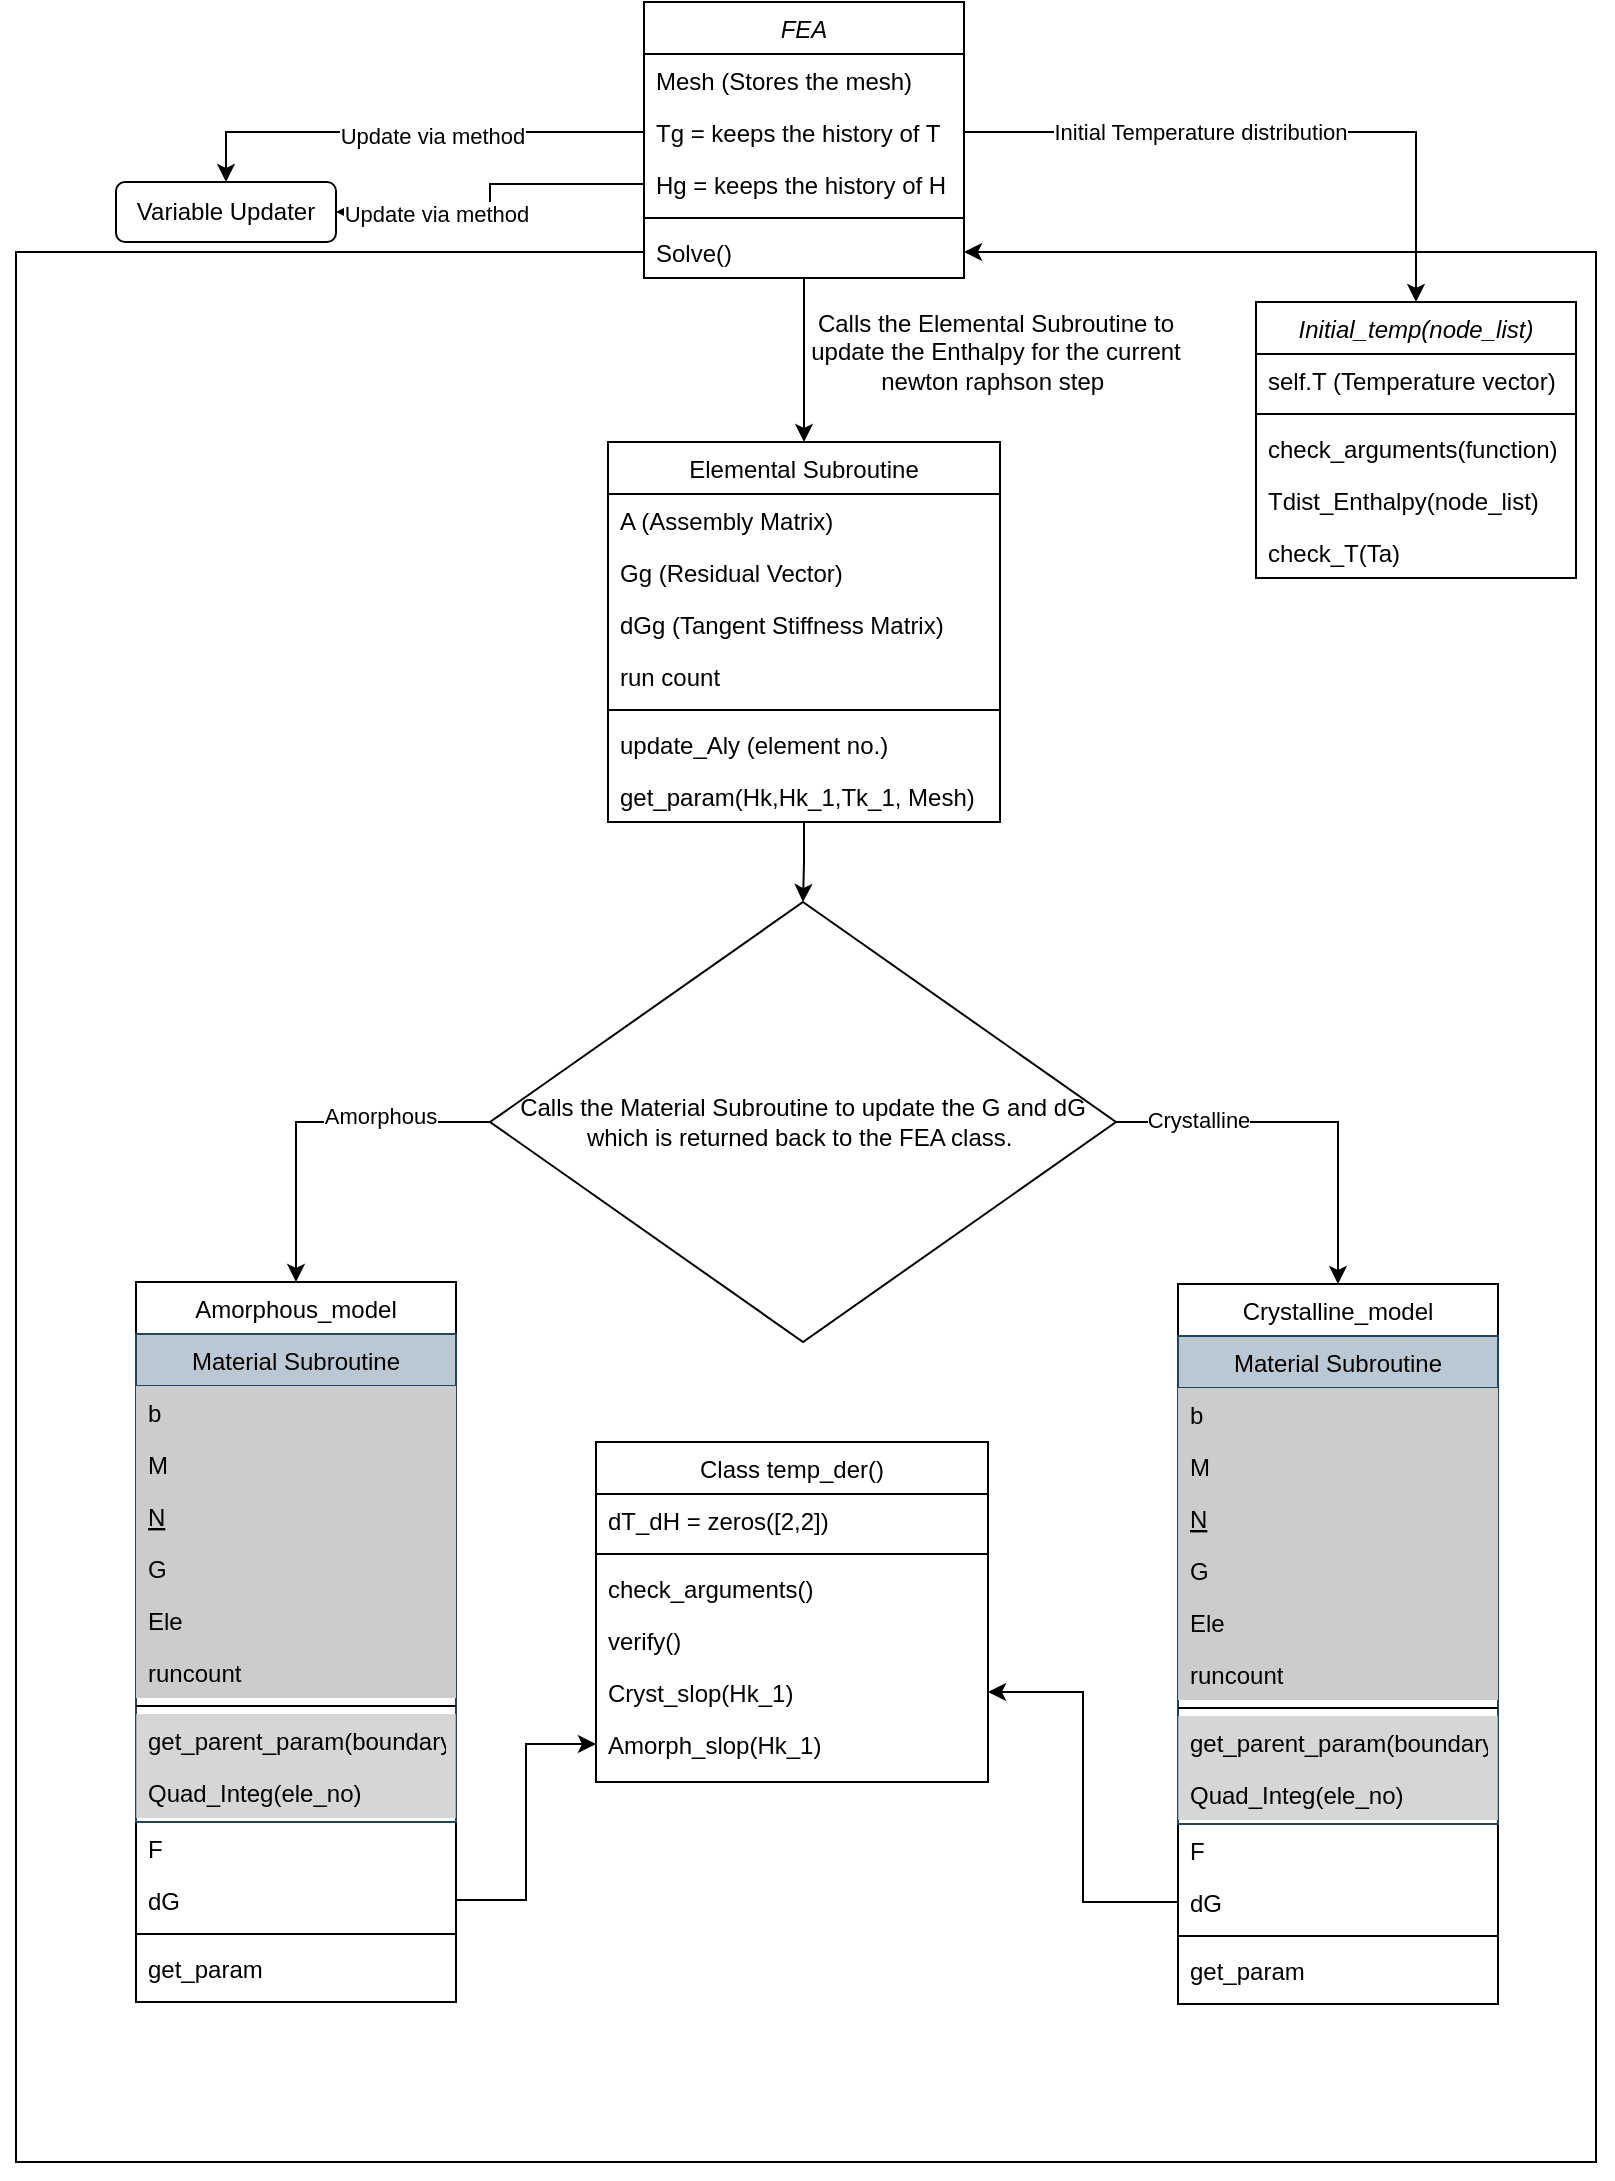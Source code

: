 <mxfile version="21.6.9" type="github">
  <diagram id="C5RBs43oDa-KdzZeNtuy" name="Page-1">
    <mxGraphModel dx="1195" dy="660" grid="1" gridSize="10" guides="1" tooltips="1" connect="1" arrows="1" fold="1" page="1" pageScale="1" pageWidth="827" pageHeight="1169" math="0" shadow="0">
      <root>
        <mxCell id="WIyWlLk6GJQsqaUBKTNV-0" />
        <mxCell id="WIyWlLk6GJQsqaUBKTNV-1" parent="WIyWlLk6GJQsqaUBKTNV-0" />
        <mxCell id="n5Hhk4JCk81zsRMZou9J-4" style="edgeStyle=orthogonalEdgeStyle;rounded=0;orthogonalLoop=1;jettySize=auto;html=1;" edge="1" parent="WIyWlLk6GJQsqaUBKTNV-1" source="zkfFHV4jXpPFQw0GAbJ--0" target="zkfFHV4jXpPFQw0GAbJ--17">
          <mxGeometry relative="1" as="geometry" />
        </mxCell>
        <mxCell id="zkfFHV4jXpPFQw0GAbJ--13" value="Amorphous_model" style="swimlane;fontStyle=0;align=center;verticalAlign=top;childLayout=stackLayout;horizontal=1;startSize=26;horizontalStack=0;resizeParent=1;resizeLast=0;collapsible=1;marginBottom=0;rounded=0;shadow=0;strokeWidth=1;" parent="WIyWlLk6GJQsqaUBKTNV-1" vertex="1">
          <mxGeometry x="80" y="680" width="160" height="360" as="geometry">
            <mxRectangle x="340" y="380" width="170" height="26" as="alternateBounds" />
          </mxGeometry>
        </mxCell>
        <mxCell id="zkfFHV4jXpPFQw0GAbJ--6" value="Material Subroutine" style="swimlane;fontStyle=0;align=center;verticalAlign=top;childLayout=stackLayout;horizontal=1;startSize=26;horizontalStack=0;resizeParent=1;resizeLast=0;collapsible=1;marginBottom=0;rounded=0;shadow=0;strokeWidth=1;fillColor=#bac8d3;strokeColor=#23445d;" parent="zkfFHV4jXpPFQw0GAbJ--13" vertex="1">
          <mxGeometry y="26" width="160" height="244" as="geometry">
            <mxRectangle y="26" width="160" height="26" as="alternateBounds" />
          </mxGeometry>
        </mxCell>
        <mxCell id="zkfFHV4jXpPFQw0GAbJ--7" value="b" style="text;align=left;verticalAlign=top;spacingLeft=4;spacingRight=4;overflow=hidden;rotatable=0;points=[[0,0.5],[1,0.5]];portConstraint=eastwest;fillColor=#CCCCCC;" parent="zkfFHV4jXpPFQw0GAbJ--6" vertex="1">
          <mxGeometry y="26" width="160" height="26" as="geometry" />
        </mxCell>
        <mxCell id="zkfFHV4jXpPFQw0GAbJ--8" value="M" style="text;align=left;verticalAlign=top;spacingLeft=4;spacingRight=4;overflow=hidden;rotatable=0;points=[[0,0.5],[1,0.5]];portConstraint=eastwest;rounded=0;shadow=0;html=0;fillColor=#CCCCCC;" parent="zkfFHV4jXpPFQw0GAbJ--6" vertex="1">
          <mxGeometry y="52" width="160" height="26" as="geometry" />
        </mxCell>
        <mxCell id="zkfFHV4jXpPFQw0GAbJ--10" value="N" style="text;align=left;verticalAlign=top;spacingLeft=4;spacingRight=4;overflow=hidden;rotatable=0;points=[[0,0.5],[1,0.5]];portConstraint=eastwest;fontStyle=4;fillColor=#CCCCCC;" parent="zkfFHV4jXpPFQw0GAbJ--6" vertex="1">
          <mxGeometry y="78" width="160" height="26" as="geometry" />
        </mxCell>
        <mxCell id="n5Hhk4JCk81zsRMZou9J-6" value="G" style="text;align=left;verticalAlign=top;spacingLeft=4;spacingRight=4;overflow=hidden;rotatable=0;points=[[0,0.5],[1,0.5]];portConstraint=eastwest;fillColor=#CCCCCC;" vertex="1" parent="zkfFHV4jXpPFQw0GAbJ--6">
          <mxGeometry y="104" width="160" height="26" as="geometry" />
        </mxCell>
        <mxCell id="n5Hhk4JCk81zsRMZou9J-7" value="Ele" style="text;align=left;verticalAlign=top;spacingLeft=4;spacingRight=4;overflow=hidden;rotatable=0;points=[[0,0.5],[1,0.5]];portConstraint=eastwest;fillColor=#CCCCCC;" vertex="1" parent="zkfFHV4jXpPFQw0GAbJ--6">
          <mxGeometry y="130" width="160" height="26" as="geometry" />
        </mxCell>
        <mxCell id="n5Hhk4JCk81zsRMZou9J-8" value="runcount" style="text;align=left;verticalAlign=top;spacingLeft=4;spacingRight=4;overflow=hidden;rotatable=0;points=[[0,0.5],[1,0.5]];portConstraint=eastwest;fillColor=#CCCCCC;" vertex="1" parent="zkfFHV4jXpPFQw0GAbJ--6">
          <mxGeometry y="156" width="160" height="26" as="geometry" />
        </mxCell>
        <mxCell id="zkfFHV4jXpPFQw0GAbJ--9" value="" style="line;html=1;strokeWidth=1;align=left;verticalAlign=middle;spacingTop=-1;spacingLeft=3;spacingRight=3;rotatable=0;labelPosition=right;points=[];portConstraint=eastwest;" parent="zkfFHV4jXpPFQw0GAbJ--6" vertex="1">
          <mxGeometry y="182" width="160" height="8" as="geometry" />
        </mxCell>
        <mxCell id="n5Hhk4JCk81zsRMZou9J-9" value="get_parent_param(boundary node)" style="text;align=left;verticalAlign=top;spacingLeft=4;spacingRight=4;overflow=hidden;rotatable=0;points=[[0,0.5],[1,0.5]];portConstraint=eastwest;fillColor=#CCCCCCCC;" vertex="1" parent="zkfFHV4jXpPFQw0GAbJ--6">
          <mxGeometry y="190" width="160" height="26" as="geometry" />
        </mxCell>
        <mxCell id="n5Hhk4JCk81zsRMZou9J-10" value="Quad_Integ(ele_no)" style="text;align=left;verticalAlign=top;spacingLeft=4;spacingRight=4;overflow=hidden;rotatable=0;points=[[0,0.5],[1,0.5]];portConstraint=eastwest;fillColor=#CCCCCCCC;" vertex="1" parent="zkfFHV4jXpPFQw0GAbJ--6">
          <mxGeometry y="216" width="160" height="26" as="geometry" />
        </mxCell>
        <mxCell id="n5Hhk4JCk81zsRMZou9J-15" value="F" style="text;align=left;verticalAlign=top;spacingLeft=4;spacingRight=4;overflow=hidden;rotatable=0;points=[[0,0.5],[1,0.5]];portConstraint=eastwest;" vertex="1" parent="zkfFHV4jXpPFQw0GAbJ--13">
          <mxGeometry y="270" width="160" height="26" as="geometry" />
        </mxCell>
        <mxCell id="n5Hhk4JCk81zsRMZou9J-14" value="dG" style="text;align=left;verticalAlign=top;spacingLeft=4;spacingRight=4;overflow=hidden;rotatable=0;points=[[0,0.5],[1,0.5]];portConstraint=eastwest;rounded=0;shadow=0;html=0;" vertex="1" parent="zkfFHV4jXpPFQw0GAbJ--13">
          <mxGeometry y="296" width="160" height="26" as="geometry" />
        </mxCell>
        <mxCell id="zkfFHV4jXpPFQw0GAbJ--15" value="" style="line;html=1;strokeWidth=1;align=left;verticalAlign=middle;spacingTop=-1;spacingLeft=3;spacingRight=3;rotatable=0;labelPosition=right;points=[];portConstraint=eastwest;" parent="zkfFHV4jXpPFQw0GAbJ--13" vertex="1">
          <mxGeometry y="322" width="160" height="8" as="geometry" />
        </mxCell>
        <mxCell id="n5Hhk4JCk81zsRMZou9J-16" value="get_param" style="text;align=left;verticalAlign=top;spacingLeft=4;spacingRight=4;overflow=hidden;rotatable=0;points=[[0,0.5],[1,0.5]];portConstraint=eastwest;rounded=0;shadow=0;html=0;" vertex="1" parent="zkfFHV4jXpPFQw0GAbJ--13">
          <mxGeometry y="330" width="160" height="26" as="geometry" />
        </mxCell>
        <mxCell id="n5Hhk4JCk81zsRMZou9J-43" style="edgeStyle=orthogonalEdgeStyle;rounded=0;orthogonalLoop=1;jettySize=auto;html=1;entryX=0.5;entryY=0;entryDx=0;entryDy=0;" edge="1" parent="WIyWlLk6GJQsqaUBKTNV-1" source="zkfFHV4jXpPFQw0GAbJ--17" target="n5Hhk4JCk81zsRMZou9J-42">
          <mxGeometry relative="1" as="geometry" />
        </mxCell>
        <mxCell id="zkfFHV4jXpPFQw0GAbJ--17" value="Elemental Subroutine" style="swimlane;fontStyle=0;align=center;verticalAlign=top;childLayout=stackLayout;horizontal=1;startSize=26;horizontalStack=0;resizeParent=1;resizeLast=0;collapsible=1;marginBottom=0;rounded=0;shadow=0;strokeWidth=1;" parent="WIyWlLk6GJQsqaUBKTNV-1" vertex="1">
          <mxGeometry x="316" y="260" width="196" height="190" as="geometry">
            <mxRectangle x="550" y="140" width="160" height="26" as="alternateBounds" />
          </mxGeometry>
        </mxCell>
        <mxCell id="zkfFHV4jXpPFQw0GAbJ--18" value="A (Assembly Matrix)" style="text;align=left;verticalAlign=top;spacingLeft=4;spacingRight=4;overflow=hidden;rotatable=0;points=[[0,0.5],[1,0.5]];portConstraint=eastwest;" parent="zkfFHV4jXpPFQw0GAbJ--17" vertex="1">
          <mxGeometry y="26" width="196" height="26" as="geometry" />
        </mxCell>
        <mxCell id="zkfFHV4jXpPFQw0GAbJ--19" value="Gg (Residual Vector)" style="text;align=left;verticalAlign=top;spacingLeft=4;spacingRight=4;overflow=hidden;rotatable=0;points=[[0,0.5],[1,0.5]];portConstraint=eastwest;rounded=0;shadow=0;html=0;" parent="zkfFHV4jXpPFQw0GAbJ--17" vertex="1">
          <mxGeometry y="52" width="196" height="26" as="geometry" />
        </mxCell>
        <mxCell id="zkfFHV4jXpPFQw0GAbJ--20" value="dGg (Tangent Stiffness Matrix)" style="text;align=left;verticalAlign=top;spacingLeft=4;spacingRight=4;overflow=hidden;rotatable=0;points=[[0,0.5],[1,0.5]];portConstraint=eastwest;rounded=0;shadow=0;html=0;" parent="zkfFHV4jXpPFQw0GAbJ--17" vertex="1">
          <mxGeometry y="78" width="196" height="26" as="geometry" />
        </mxCell>
        <mxCell id="zkfFHV4jXpPFQw0GAbJ--21" value="run count " style="text;align=left;verticalAlign=top;spacingLeft=4;spacingRight=4;overflow=hidden;rotatable=0;points=[[0,0.5],[1,0.5]];portConstraint=eastwest;rounded=0;shadow=0;html=0;" parent="zkfFHV4jXpPFQw0GAbJ--17" vertex="1">
          <mxGeometry y="104" width="196" height="26" as="geometry" />
        </mxCell>
        <mxCell id="zkfFHV4jXpPFQw0GAbJ--23" value="" style="line;html=1;strokeWidth=1;align=left;verticalAlign=middle;spacingTop=-1;spacingLeft=3;spacingRight=3;rotatable=0;labelPosition=right;points=[];portConstraint=eastwest;" parent="zkfFHV4jXpPFQw0GAbJ--17" vertex="1">
          <mxGeometry y="130" width="196" height="8" as="geometry" />
        </mxCell>
        <mxCell id="zkfFHV4jXpPFQw0GAbJ--24" value="update_Aly (element no.)" style="text;align=left;verticalAlign=top;spacingLeft=4;spacingRight=4;overflow=hidden;rotatable=0;points=[[0,0.5],[1,0.5]];portConstraint=eastwest;" parent="zkfFHV4jXpPFQw0GAbJ--17" vertex="1">
          <mxGeometry y="138" width="196" height="26" as="geometry" />
        </mxCell>
        <mxCell id="zkfFHV4jXpPFQw0GAbJ--25" value="get_param(Hk,Hk_1,Tk_1, Mesh)" style="text;align=left;verticalAlign=top;spacingLeft=4;spacingRight=4;overflow=hidden;rotatable=0;points=[[0,0.5],[1,0.5]];portConstraint=eastwest;" parent="zkfFHV4jXpPFQw0GAbJ--17" vertex="1">
          <mxGeometry y="164" width="196" height="26" as="geometry" />
        </mxCell>
        <mxCell id="n5Hhk4JCk81zsRMZou9J-5" value="Calls the Elemental Subroutine to update the Enthalpy for the current newton raphson step&amp;nbsp;" style="text;html=1;strokeColor=none;fillColor=none;align=center;verticalAlign=middle;whiteSpace=wrap;rounded=0;" vertex="1" parent="WIyWlLk6GJQsqaUBKTNV-1">
          <mxGeometry x="400" y="190" width="220" height="50" as="geometry" />
        </mxCell>
        <mxCell id="n5Hhk4JCk81zsRMZou9J-17" value="Crystalline_model" style="swimlane;fontStyle=0;align=center;verticalAlign=top;childLayout=stackLayout;horizontal=1;startSize=26;horizontalStack=0;resizeParent=1;resizeLast=0;collapsible=1;marginBottom=0;rounded=0;shadow=0;strokeWidth=1;" vertex="1" parent="WIyWlLk6GJQsqaUBKTNV-1">
          <mxGeometry x="601" y="681" width="160" height="360" as="geometry">
            <mxRectangle x="340" y="380" width="170" height="26" as="alternateBounds" />
          </mxGeometry>
        </mxCell>
        <mxCell id="n5Hhk4JCk81zsRMZou9J-18" value="Material Subroutine" style="swimlane;fontStyle=0;align=center;verticalAlign=top;childLayout=stackLayout;horizontal=1;startSize=26;horizontalStack=0;resizeParent=1;resizeLast=0;collapsible=1;marginBottom=0;rounded=0;shadow=0;strokeWidth=1;fillColor=#bac8d3;strokeColor=#23445d;" vertex="1" parent="n5Hhk4JCk81zsRMZou9J-17">
          <mxGeometry y="26" width="160" height="244" as="geometry">
            <mxRectangle y="26" width="160" height="26" as="alternateBounds" />
          </mxGeometry>
        </mxCell>
        <mxCell id="n5Hhk4JCk81zsRMZou9J-19" value="b" style="text;align=left;verticalAlign=top;spacingLeft=4;spacingRight=4;overflow=hidden;rotatable=0;points=[[0,0.5],[1,0.5]];portConstraint=eastwest;fillColor=#CCCCCC;" vertex="1" parent="n5Hhk4JCk81zsRMZou9J-18">
          <mxGeometry y="26" width="160" height="26" as="geometry" />
        </mxCell>
        <mxCell id="n5Hhk4JCk81zsRMZou9J-20" value="M" style="text;align=left;verticalAlign=top;spacingLeft=4;spacingRight=4;overflow=hidden;rotatable=0;points=[[0,0.5],[1,0.5]];portConstraint=eastwest;rounded=0;shadow=0;html=0;fillColor=#CCCCCC;" vertex="1" parent="n5Hhk4JCk81zsRMZou9J-18">
          <mxGeometry y="52" width="160" height="26" as="geometry" />
        </mxCell>
        <mxCell id="n5Hhk4JCk81zsRMZou9J-21" value="N" style="text;align=left;verticalAlign=top;spacingLeft=4;spacingRight=4;overflow=hidden;rotatable=0;points=[[0,0.5],[1,0.5]];portConstraint=eastwest;fontStyle=4;fillColor=#CCCCCC;" vertex="1" parent="n5Hhk4JCk81zsRMZou9J-18">
          <mxGeometry y="78" width="160" height="26" as="geometry" />
        </mxCell>
        <mxCell id="n5Hhk4JCk81zsRMZou9J-22" value="G" style="text;align=left;verticalAlign=top;spacingLeft=4;spacingRight=4;overflow=hidden;rotatable=0;points=[[0,0.5],[1,0.5]];portConstraint=eastwest;fillColor=#CCCCCC;" vertex="1" parent="n5Hhk4JCk81zsRMZou9J-18">
          <mxGeometry y="104" width="160" height="26" as="geometry" />
        </mxCell>
        <mxCell id="n5Hhk4JCk81zsRMZou9J-23" value="Ele" style="text;align=left;verticalAlign=top;spacingLeft=4;spacingRight=4;overflow=hidden;rotatable=0;points=[[0,0.5],[1,0.5]];portConstraint=eastwest;fillColor=#CCCCCC;" vertex="1" parent="n5Hhk4JCk81zsRMZou9J-18">
          <mxGeometry y="130" width="160" height="26" as="geometry" />
        </mxCell>
        <mxCell id="n5Hhk4JCk81zsRMZou9J-24" value="runcount" style="text;align=left;verticalAlign=top;spacingLeft=4;spacingRight=4;overflow=hidden;rotatable=0;points=[[0,0.5],[1,0.5]];portConstraint=eastwest;fillColor=#CCCCCC;" vertex="1" parent="n5Hhk4JCk81zsRMZou9J-18">
          <mxGeometry y="156" width="160" height="26" as="geometry" />
        </mxCell>
        <mxCell id="n5Hhk4JCk81zsRMZou9J-25" value="" style="line;html=1;strokeWidth=1;align=left;verticalAlign=middle;spacingTop=-1;spacingLeft=3;spacingRight=3;rotatable=0;labelPosition=right;points=[];portConstraint=eastwest;" vertex="1" parent="n5Hhk4JCk81zsRMZou9J-18">
          <mxGeometry y="182" width="160" height="8" as="geometry" />
        </mxCell>
        <mxCell id="n5Hhk4JCk81zsRMZou9J-26" value="get_parent_param(boundary node)" style="text;align=left;verticalAlign=top;spacingLeft=4;spacingRight=4;overflow=hidden;rotatable=0;points=[[0,0.5],[1,0.5]];portConstraint=eastwest;fillColor=#CCCCCCCC;" vertex="1" parent="n5Hhk4JCk81zsRMZou9J-18">
          <mxGeometry y="190" width="160" height="26" as="geometry" />
        </mxCell>
        <mxCell id="n5Hhk4JCk81zsRMZou9J-27" value="Quad_Integ(ele_no)" style="text;align=left;verticalAlign=top;spacingLeft=4;spacingRight=4;overflow=hidden;rotatable=0;points=[[0,0.5],[1,0.5]];portConstraint=eastwest;fillColor=#CCCCCCCC;" vertex="1" parent="n5Hhk4JCk81zsRMZou9J-18">
          <mxGeometry y="216" width="160" height="26" as="geometry" />
        </mxCell>
        <mxCell id="n5Hhk4JCk81zsRMZou9J-28" value="F" style="text;align=left;verticalAlign=top;spacingLeft=4;spacingRight=4;overflow=hidden;rotatable=0;points=[[0,0.5],[1,0.5]];portConstraint=eastwest;" vertex="1" parent="n5Hhk4JCk81zsRMZou9J-17">
          <mxGeometry y="270" width="160" height="26" as="geometry" />
        </mxCell>
        <mxCell id="n5Hhk4JCk81zsRMZou9J-29" value="dG" style="text;align=left;verticalAlign=top;spacingLeft=4;spacingRight=4;overflow=hidden;rotatable=0;points=[[0,0.5],[1,0.5]];portConstraint=eastwest;rounded=0;shadow=0;html=0;" vertex="1" parent="n5Hhk4JCk81zsRMZou9J-17">
          <mxGeometry y="296" width="160" height="26" as="geometry" />
        </mxCell>
        <mxCell id="n5Hhk4JCk81zsRMZou9J-30" value="" style="line;html=1;strokeWidth=1;align=left;verticalAlign=middle;spacingTop=-1;spacingLeft=3;spacingRight=3;rotatable=0;labelPosition=right;points=[];portConstraint=eastwest;" vertex="1" parent="n5Hhk4JCk81zsRMZou9J-17">
          <mxGeometry y="322" width="160" height="8" as="geometry" />
        </mxCell>
        <mxCell id="n5Hhk4JCk81zsRMZou9J-31" value="get_param" style="text;align=left;verticalAlign=top;spacingLeft=4;spacingRight=4;overflow=hidden;rotatable=0;points=[[0,0.5],[1,0.5]];portConstraint=eastwest;rounded=0;shadow=0;html=0;" vertex="1" parent="n5Hhk4JCk81zsRMZou9J-17">
          <mxGeometry y="330" width="160" height="26" as="geometry" />
        </mxCell>
        <mxCell id="n5Hhk4JCk81zsRMZou9J-44" style="edgeStyle=orthogonalEdgeStyle;rounded=0;orthogonalLoop=1;jettySize=auto;html=1;entryX=0.5;entryY=0;entryDx=0;entryDy=0;" edge="1" parent="WIyWlLk6GJQsqaUBKTNV-1" source="n5Hhk4JCk81zsRMZou9J-42" target="zkfFHV4jXpPFQw0GAbJ--13">
          <mxGeometry relative="1" as="geometry" />
        </mxCell>
        <mxCell id="n5Hhk4JCk81zsRMZou9J-46" value="Amorphous" style="edgeLabel;html=1;align=center;verticalAlign=middle;resizable=0;points=[];" vertex="1" connectable="0" parent="n5Hhk4JCk81zsRMZou9J-44">
          <mxGeometry x="-0.373" y="-3" relative="1" as="geometry">
            <mxPoint as="offset" />
          </mxGeometry>
        </mxCell>
        <mxCell id="n5Hhk4JCk81zsRMZou9J-45" style="edgeStyle=orthogonalEdgeStyle;rounded=0;orthogonalLoop=1;jettySize=auto;html=1;entryX=0.5;entryY=0;entryDx=0;entryDy=0;" edge="1" parent="WIyWlLk6GJQsqaUBKTNV-1" source="n5Hhk4JCk81zsRMZou9J-42" target="n5Hhk4JCk81zsRMZou9J-17">
          <mxGeometry relative="1" as="geometry" />
        </mxCell>
        <mxCell id="n5Hhk4JCk81zsRMZou9J-47" value="Crystalline" style="edgeLabel;html=1;align=center;verticalAlign=middle;resizable=0;points=[];" vertex="1" connectable="0" parent="n5Hhk4JCk81zsRMZou9J-45">
          <mxGeometry x="-0.576" y="1" relative="1" as="geometry">
            <mxPoint as="offset" />
          </mxGeometry>
        </mxCell>
        <mxCell id="n5Hhk4JCk81zsRMZou9J-42" value="Calls the Material Subroutine to update the G and dG which is returned back to the FEA class.&amp;nbsp;" style="rhombus;whiteSpace=wrap;html=1;" vertex="1" parent="WIyWlLk6GJQsqaUBKTNV-1">
          <mxGeometry x="257" y="490" width="313" height="220" as="geometry" />
        </mxCell>
        <mxCell id="n5Hhk4JCk81zsRMZou9J-54" style="edgeStyle=orthogonalEdgeStyle;rounded=0;orthogonalLoop=1;jettySize=auto;html=1;entryX=0.5;entryY=0;entryDx=0;entryDy=0;" edge="1" parent="WIyWlLk6GJQsqaUBKTNV-1" source="zkfFHV4jXpPFQw0GAbJ--2" target="n5Hhk4JCk81zsRMZou9J-48">
          <mxGeometry relative="1" as="geometry" />
        </mxCell>
        <mxCell id="n5Hhk4JCk81zsRMZou9J-55" value="Initial Temperature distribution" style="edgeLabel;html=1;align=center;verticalAlign=middle;resizable=0;points=[];" vertex="1" connectable="0" parent="n5Hhk4JCk81zsRMZou9J-54">
          <mxGeometry x="-0.621" y="1" relative="1" as="geometry">
            <mxPoint x="59" y="1" as="offset" />
          </mxGeometry>
        </mxCell>
        <mxCell id="n5Hhk4JCk81zsRMZou9J-56" value="Variable Updater" style="rounded=1;whiteSpace=wrap;html=1;" vertex="1" parent="WIyWlLk6GJQsqaUBKTNV-1">
          <mxGeometry x="70" y="130" width="110" height="30" as="geometry" />
        </mxCell>
        <mxCell id="n5Hhk4JCk81zsRMZou9J-57" style="edgeStyle=orthogonalEdgeStyle;rounded=0;orthogonalLoop=1;jettySize=auto;html=1;entryX=0.5;entryY=0;entryDx=0;entryDy=0;" edge="1" parent="WIyWlLk6GJQsqaUBKTNV-1" source="zkfFHV4jXpPFQw0GAbJ--2" target="n5Hhk4JCk81zsRMZou9J-56">
          <mxGeometry relative="1" as="geometry" />
        </mxCell>
        <mxCell id="n5Hhk4JCk81zsRMZou9J-59" value="Update via method" style="edgeLabel;html=1;align=center;verticalAlign=middle;resizable=0;points=[];" vertex="1" connectable="0" parent="n5Hhk4JCk81zsRMZou9J-57">
          <mxGeometry x="-0.09" y="2" relative="1" as="geometry">
            <mxPoint as="offset" />
          </mxGeometry>
        </mxCell>
        <mxCell id="n5Hhk4JCk81zsRMZou9J-58" style="edgeStyle=orthogonalEdgeStyle;rounded=0;orthogonalLoop=1;jettySize=auto;html=1;exitX=0;exitY=0.5;exitDx=0;exitDy=0;entryX=1;entryY=0.5;entryDx=0;entryDy=0;" edge="1" parent="WIyWlLk6GJQsqaUBKTNV-1" source="zkfFHV4jXpPFQw0GAbJ--3" target="n5Hhk4JCk81zsRMZou9J-56">
          <mxGeometry relative="1" as="geometry" />
        </mxCell>
        <mxCell id="n5Hhk4JCk81zsRMZou9J-60" value="Update via method" style="edgeLabel;html=1;align=center;verticalAlign=middle;resizable=0;points=[];" vertex="1" connectable="0" parent="n5Hhk4JCk81zsRMZou9J-58">
          <mxGeometry x="0.403" y="1" relative="1" as="geometry">
            <mxPoint as="offset" />
          </mxGeometry>
        </mxCell>
        <mxCell id="zkfFHV4jXpPFQw0GAbJ--0" value="FEA" style="swimlane;fontStyle=2;align=center;verticalAlign=top;childLayout=stackLayout;horizontal=1;startSize=26;horizontalStack=0;resizeParent=1;resizeLast=0;collapsible=1;marginBottom=0;rounded=0;shadow=0;strokeWidth=1;" parent="WIyWlLk6GJQsqaUBKTNV-1" vertex="1">
          <mxGeometry x="334" y="40" width="160" height="138" as="geometry">
            <mxRectangle x="230" y="140" width="160" height="26" as="alternateBounds" />
          </mxGeometry>
        </mxCell>
        <mxCell id="zkfFHV4jXpPFQw0GAbJ--1" value="Mesh (Stores the mesh)" style="text;align=left;verticalAlign=top;spacingLeft=4;spacingRight=4;overflow=hidden;rotatable=0;points=[[0,0.5],[1,0.5]];portConstraint=eastwest;" parent="zkfFHV4jXpPFQw0GAbJ--0" vertex="1">
          <mxGeometry y="26" width="160" height="26" as="geometry" />
        </mxCell>
        <mxCell id="zkfFHV4jXpPFQw0GAbJ--2" value="Tg = keeps the history of T" style="text;align=left;verticalAlign=top;spacingLeft=4;spacingRight=4;overflow=hidden;rotatable=0;points=[[0,0.5],[1,0.5]];portConstraint=eastwest;rounded=0;shadow=0;html=0;" parent="zkfFHV4jXpPFQw0GAbJ--0" vertex="1">
          <mxGeometry y="52" width="160" height="26" as="geometry" />
        </mxCell>
        <mxCell id="zkfFHV4jXpPFQw0GAbJ--3" value="Hg = keeps the history of H" style="text;align=left;verticalAlign=top;spacingLeft=4;spacingRight=4;overflow=hidden;rotatable=0;points=[[0,0.5],[1,0.5]];portConstraint=eastwest;rounded=0;shadow=0;html=0;" parent="zkfFHV4jXpPFQw0GAbJ--0" vertex="1">
          <mxGeometry y="78" width="160" height="26" as="geometry" />
        </mxCell>
        <mxCell id="zkfFHV4jXpPFQw0GAbJ--4" value="" style="line;html=1;strokeWidth=1;align=left;verticalAlign=middle;spacingTop=-1;spacingLeft=3;spacingRight=3;rotatable=0;labelPosition=right;points=[];portConstraint=eastwest;" parent="zkfFHV4jXpPFQw0GAbJ--0" vertex="1">
          <mxGeometry y="104" width="160" height="8" as="geometry" />
        </mxCell>
        <mxCell id="zkfFHV4jXpPFQw0GAbJ--5" value="Solve()" style="text;align=left;verticalAlign=top;spacingLeft=4;spacingRight=4;overflow=hidden;rotatable=0;points=[[0,0.5],[1,0.5]];portConstraint=eastwest;" parent="zkfFHV4jXpPFQw0GAbJ--0" vertex="1">
          <mxGeometry y="112" width="160" height="26" as="geometry" />
        </mxCell>
        <mxCell id="n5Hhk4JCk81zsRMZou9J-62" style="edgeStyle=orthogonalEdgeStyle;rounded=0;orthogonalLoop=1;jettySize=auto;html=1;exitX=0;exitY=0.5;exitDx=0;exitDy=0;entryX=1;entryY=0.5;entryDx=0;entryDy=0;" edge="1" parent="zkfFHV4jXpPFQw0GAbJ--0" source="zkfFHV4jXpPFQw0GAbJ--5" target="zkfFHV4jXpPFQw0GAbJ--5">
          <mxGeometry relative="1" as="geometry">
            <Array as="points">
              <mxPoint x="-314" y="125" />
              <mxPoint x="-314" y="1080" />
              <mxPoint x="476" y="1080" />
              <mxPoint x="476" y="125" />
            </Array>
          </mxGeometry>
        </mxCell>
        <mxCell id="n5Hhk4JCk81zsRMZou9J-48" value="Initial_temp(node_list)" style="swimlane;fontStyle=2;align=center;verticalAlign=top;childLayout=stackLayout;horizontal=1;startSize=26;horizontalStack=0;resizeParent=1;resizeLast=0;collapsible=1;marginBottom=0;rounded=0;shadow=0;strokeWidth=1;" vertex="1" parent="WIyWlLk6GJQsqaUBKTNV-1">
          <mxGeometry x="640" y="190" width="160" height="138" as="geometry">
            <mxRectangle x="230" y="140" width="160" height="26" as="alternateBounds" />
          </mxGeometry>
        </mxCell>
        <mxCell id="n5Hhk4JCk81zsRMZou9J-49" value="self.T (Temperature vector)" style="text;align=left;verticalAlign=top;spacingLeft=4;spacingRight=4;overflow=hidden;rotatable=0;points=[[0,0.5],[1,0.5]];portConstraint=eastwest;" vertex="1" parent="n5Hhk4JCk81zsRMZou9J-48">
          <mxGeometry y="26" width="160" height="26" as="geometry" />
        </mxCell>
        <mxCell id="n5Hhk4JCk81zsRMZou9J-52" value="" style="line;html=1;strokeWidth=1;align=left;verticalAlign=middle;spacingTop=-1;spacingLeft=3;spacingRight=3;rotatable=0;labelPosition=right;points=[];portConstraint=eastwest;" vertex="1" parent="n5Hhk4JCk81zsRMZou9J-48">
          <mxGeometry y="52" width="160" height="8" as="geometry" />
        </mxCell>
        <mxCell id="n5Hhk4JCk81zsRMZou9J-51" value="check_arguments(function)" style="text;align=left;verticalAlign=top;spacingLeft=4;spacingRight=4;overflow=hidden;rotatable=0;points=[[0,0.5],[1,0.5]];portConstraint=eastwest;rounded=0;shadow=0;html=0;" vertex="1" parent="n5Hhk4JCk81zsRMZou9J-48">
          <mxGeometry y="60" width="160" height="26" as="geometry" />
        </mxCell>
        <mxCell id="n5Hhk4JCk81zsRMZou9J-50" value="Tdist_Enthalpy(node_list)" style="text;align=left;verticalAlign=top;spacingLeft=4;spacingRight=4;overflow=hidden;rotatable=0;points=[[0,0.5],[1,0.5]];portConstraint=eastwest;rounded=0;shadow=0;html=0;" vertex="1" parent="n5Hhk4JCk81zsRMZou9J-48">
          <mxGeometry y="86" width="160" height="26" as="geometry" />
        </mxCell>
        <mxCell id="n5Hhk4JCk81zsRMZou9J-53" value="check_T(Ta)" style="text;align=left;verticalAlign=top;spacingLeft=4;spacingRight=4;overflow=hidden;rotatable=0;points=[[0,0.5],[1,0.5]];portConstraint=eastwest;" vertex="1" parent="n5Hhk4JCk81zsRMZou9J-48">
          <mxGeometry y="112" width="160" height="26" as="geometry" />
        </mxCell>
        <mxCell id="n5Hhk4JCk81zsRMZou9J-63" value="Class temp_der()" style="swimlane;fontStyle=0;align=center;verticalAlign=top;childLayout=stackLayout;horizontal=1;startSize=26;horizontalStack=0;resizeParent=1;resizeLast=0;collapsible=1;marginBottom=0;rounded=0;shadow=0;strokeWidth=1;" vertex="1" parent="WIyWlLk6GJQsqaUBKTNV-1">
          <mxGeometry x="310" y="760" width="196" height="170" as="geometry">
            <mxRectangle x="550" y="140" width="160" height="26" as="alternateBounds" />
          </mxGeometry>
        </mxCell>
        <mxCell id="n5Hhk4JCk81zsRMZou9J-64" value="dT_dH = zeros([2,2])" style="text;align=left;verticalAlign=top;spacingLeft=4;spacingRight=4;overflow=hidden;rotatable=0;points=[[0,0.5],[1,0.5]];portConstraint=eastwest;" vertex="1" parent="n5Hhk4JCk81zsRMZou9J-63">
          <mxGeometry y="26" width="196" height="26" as="geometry" />
        </mxCell>
        <mxCell id="n5Hhk4JCk81zsRMZou9J-68" value="" style="line;html=1;strokeWidth=1;align=left;verticalAlign=middle;spacingTop=-1;spacingLeft=3;spacingRight=3;rotatable=0;labelPosition=right;points=[];portConstraint=eastwest;" vertex="1" parent="n5Hhk4JCk81zsRMZou9J-63">
          <mxGeometry y="52" width="196" height="8" as="geometry" />
        </mxCell>
        <mxCell id="n5Hhk4JCk81zsRMZou9J-73" value="check_arguments()" style="text;align=left;verticalAlign=top;spacingLeft=4;spacingRight=4;overflow=hidden;rotatable=0;points=[[0,0.5],[1,0.5]];portConstraint=eastwest;" vertex="1" parent="n5Hhk4JCk81zsRMZou9J-63">
          <mxGeometry y="60" width="196" height="26" as="geometry" />
        </mxCell>
        <mxCell id="n5Hhk4JCk81zsRMZou9J-69" value="verify()" style="text;align=left;verticalAlign=top;spacingLeft=4;spacingRight=4;overflow=hidden;rotatable=0;points=[[0,0.5],[1,0.5]];portConstraint=eastwest;" vertex="1" parent="n5Hhk4JCk81zsRMZou9J-63">
          <mxGeometry y="86" width="196" height="26" as="geometry" />
        </mxCell>
        <mxCell id="n5Hhk4JCk81zsRMZou9J-65" value="Cryst_slop(Hk_1)" style="text;align=left;verticalAlign=top;spacingLeft=4;spacingRight=4;overflow=hidden;rotatable=0;points=[[0,0.5],[1,0.5]];portConstraint=eastwest;rounded=0;shadow=0;html=0;" vertex="1" parent="n5Hhk4JCk81zsRMZou9J-63">
          <mxGeometry y="112" width="196" height="26" as="geometry" />
        </mxCell>
        <mxCell id="n5Hhk4JCk81zsRMZou9J-66" value="Amorph_slop(Hk_1)" style="text;align=left;verticalAlign=top;spacingLeft=4;spacingRight=4;overflow=hidden;rotatable=0;points=[[0,0.5],[1,0.5]];portConstraint=eastwest;rounded=0;shadow=0;html=0;" vertex="1" parent="n5Hhk4JCk81zsRMZou9J-63">
          <mxGeometry y="138" width="196" height="26" as="geometry" />
        </mxCell>
        <mxCell id="n5Hhk4JCk81zsRMZou9J-74" style="edgeStyle=orthogonalEdgeStyle;rounded=0;orthogonalLoop=1;jettySize=auto;html=1;entryX=0;entryY=0.5;entryDx=0;entryDy=0;" edge="1" parent="WIyWlLk6GJQsqaUBKTNV-1" source="n5Hhk4JCk81zsRMZou9J-14" target="n5Hhk4JCk81zsRMZou9J-66">
          <mxGeometry relative="1" as="geometry" />
        </mxCell>
        <mxCell id="n5Hhk4JCk81zsRMZou9J-75" style="edgeStyle=orthogonalEdgeStyle;rounded=0;orthogonalLoop=1;jettySize=auto;html=1;exitX=0;exitY=0.5;exitDx=0;exitDy=0;entryX=1;entryY=0.5;entryDx=0;entryDy=0;" edge="1" parent="WIyWlLk6GJQsqaUBKTNV-1" source="n5Hhk4JCk81zsRMZou9J-29" target="n5Hhk4JCk81zsRMZou9J-65">
          <mxGeometry relative="1" as="geometry" />
        </mxCell>
      </root>
    </mxGraphModel>
  </diagram>
</mxfile>
